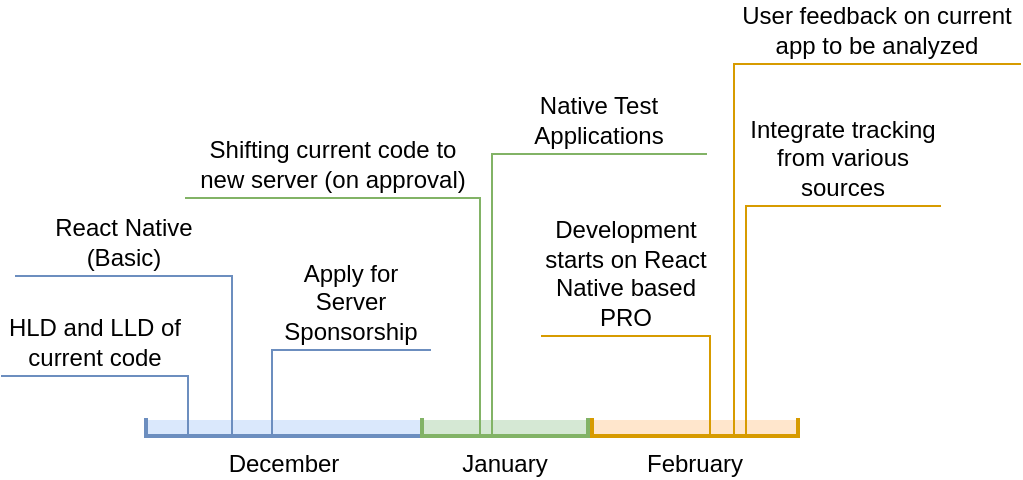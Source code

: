 <mxfile version="24.9.2">
  <diagram id="PKRWb5A7ruBY07yZ8ys0" name="PRO Timeline">
    <mxGraphModel dx="628" dy="392" grid="0" gridSize="10" guides="1" tooltips="1" connect="1" arrows="1" fold="1" page="1" pageScale="1" pageWidth="1169" pageHeight="827" math="0" shadow="0">
      <root>
        <mxCell id="0" />
        <mxCell id="1" parent="0" />
        <mxCell id="sa3Q6PPfzVvc455tmy0R-1" value="December" style="shape=partialRectangle;whiteSpace=wrap;html=1;bottom=1;right=1;left=1;top=0;fillColor=#dae8fc;routingCenterX=-0.5;shadow=0;dashed=0;labelBackgroundColor=default;strokeColor=#6c8ebf;strokeWidth=2;fontFamily=Helvetica;fontSize=12;labelPosition=center;verticalLabelPosition=bottom;align=center;verticalAlign=top;" parent="1" vertex="1">
          <mxGeometry x="118" y="280" width="138" height="8" as="geometry" />
        </mxCell>
        <mxCell id="sa3Q6PPfzVvc455tmy0R-2" value="January" style="shape=partialRectangle;whiteSpace=wrap;html=1;bottom=1;right=1;left=1;top=0;fillColor=#d5e8d4;routingCenterX=-0.5;shadow=0;dashed=0;labelBackgroundColor=default;strokeColor=#82b366;strokeWidth=2;fontFamily=Helvetica;fontSize=12;labelPosition=center;verticalLabelPosition=bottom;align=center;verticalAlign=top;" parent="1" vertex="1">
          <mxGeometry x="256" y="280" width="83" height="8" as="geometry" />
        </mxCell>
        <mxCell id="sa3Q6PPfzVvc455tmy0R-3" value="February" style="shape=partialRectangle;whiteSpace=wrap;html=1;bottom=1;right=1;left=1;top=0;fillColor=#ffe6cc;routingCenterX=-0.5;shadow=0;dashed=0;labelBackgroundColor=default;strokeColor=#d79b00;strokeWidth=2;fontFamily=Helvetica;fontSize=12;labelPosition=center;verticalLabelPosition=bottom;align=center;verticalAlign=top;" parent="1" vertex="1">
          <mxGeometry x="341" y="280" width="103" height="8" as="geometry" />
        </mxCell>
        <mxCell id="sa3Q6PPfzVvc455tmy0R-6" value="React Native&lt;br&gt;(Basic)" style="shape=partialRectangle;whiteSpace=wrap;html=1;bottom=0;right=0;fillColor=none;direction=south;labelPosition=center;verticalLabelPosition=top;align=center;verticalAlign=bottom;strokeColor=#6c8ebf;" parent="1" vertex="1">
          <mxGeometry x="53" y="208" width="108" height="79" as="geometry" />
        </mxCell>
        <mxCell id="sa3Q6PPfzVvc455tmy0R-7" value="Shifting current code to new server (on approval)" style="shape=partialRectangle;whiteSpace=wrap;html=1;bottom=0;right=0;fillColor=none;direction=south;labelPosition=center;verticalLabelPosition=top;align=center;verticalAlign=bottom;strokeColor=#82b366;flipH=0;" parent="1" vertex="1">
          <mxGeometry x="138" y="169" width="147" height="119" as="geometry" />
        </mxCell>
        <mxCell id="sa3Q6PPfzVvc455tmy0R-8" value="Apply for Server Sponsorship" style="shape=partialRectangle;whiteSpace=wrap;html=1;bottom=0;right=0;fillColor=none;direction=south;labelPosition=center;verticalLabelPosition=top;align=center;verticalAlign=bottom;strokeColor=#6c8ebf;flipH=1;" parent="1" vertex="1">
          <mxGeometry x="181" y="245" width="79" height="42" as="geometry" />
        </mxCell>
        <mxCell id="sa3Q6PPfzVvc455tmy0R-9" value="HLD and LLD of current code" style="shape=partialRectangle;whiteSpace=wrap;html=1;bottom=0;right=0;fillColor=none;direction=south;labelPosition=center;verticalLabelPosition=top;align=center;verticalAlign=bottom;strokeColor=#6c8ebf;flipH=0;" parent="1" vertex="1">
          <mxGeometry x="46" y="258" width="93" height="29" as="geometry" />
        </mxCell>
        <mxCell id="sa3Q6PPfzVvc455tmy0R-11" value="Native Test Applications" style="shape=partialRectangle;whiteSpace=wrap;html=1;bottom=0;right=0;fillColor=none;direction=south;labelPosition=center;verticalLabelPosition=top;align=center;verticalAlign=bottom;strokeColor=#82b366;flipH=1;" parent="1" vertex="1">
          <mxGeometry x="291" y="147" width="107" height="141" as="geometry" />
        </mxCell>
        <mxCell id="sa3Q6PPfzVvc455tmy0R-14" value="User feedback on current app to be analyzed" style="shape=partialRectangle;whiteSpace=wrap;html=1;bottom=0;right=0;fillColor=none;direction=south;labelPosition=center;verticalLabelPosition=top;align=center;verticalAlign=bottom;strokeColor=#d79b00;flipH=1;" parent="1" vertex="1">
          <mxGeometry x="412" y="102" width="143" height="185" as="geometry" />
        </mxCell>
        <mxCell id="sa3Q6PPfzVvc455tmy0R-15" value="Development starts on React Native based PRO" style="shape=partialRectangle;whiteSpace=wrap;html=1;bottom=0;right=0;fillColor=none;direction=south;labelPosition=center;verticalLabelPosition=top;align=center;verticalAlign=bottom;strokeColor=#d79b00;flipH=0;" parent="1" vertex="1">
          <mxGeometry x="316" y="238" width="84" height="49" as="geometry" />
        </mxCell>
        <mxCell id="sa3Q6PPfzVvc455tmy0R-16" value="Integrate tracking from various sources" style="shape=partialRectangle;whiteSpace=wrap;html=1;bottom=0;right=0;fillColor=none;direction=south;labelPosition=center;verticalLabelPosition=top;align=center;verticalAlign=bottom;strokeColor=#d79b00;flipH=1;" parent="1" vertex="1">
          <mxGeometry x="418" y="173" width="97" height="114" as="geometry" />
        </mxCell>
      </root>
    </mxGraphModel>
  </diagram>
</mxfile>
